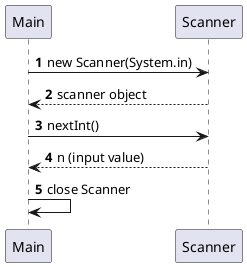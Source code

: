 @startuml
'https://plantuml.com/sequence-diagram

autonumber
Main -> Scanner: new Scanner(System.in)
Scanner --> Main: scanner object

Main -> Scanner: nextInt()
Scanner --> Main: n (input value)
Main -> Main: close Scanner
@enduml